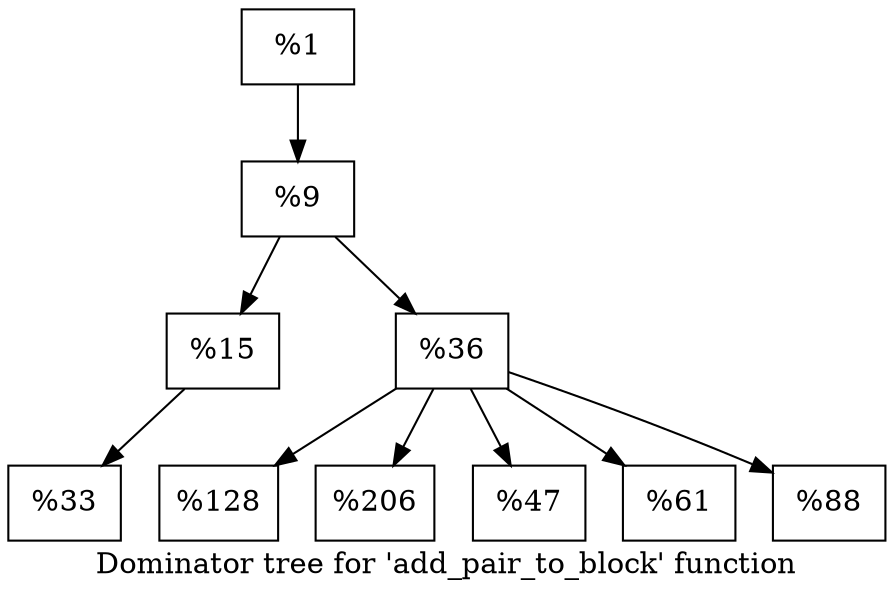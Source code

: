 digraph "Dominator tree for 'add_pair_to_block' function" {
	label="Dominator tree for 'add_pair_to_block' function";

	Node0x1e84290 [shape=record,label="{%1}"];
	Node0x1e84290 -> Node0x1e8de30;
	Node0x1e8de30 [shape=record,label="{%9}"];
	Node0x1e8de30 -> Node0x1e8fff0;
	Node0x1e8de30 -> Node0x20474a0;
	Node0x1e8fff0 [shape=record,label="{%15}"];
	Node0x1e8fff0 -> Node0x1e84250;
	Node0x1e84250 [shape=record,label="{%33}"];
	Node0x20474a0 [shape=record,label="{%36}"];
	Node0x20474a0 -> Node0x1f18b00;
	Node0x20474a0 -> Node0x2214610;
	Node0x20474a0 -> Node0x1f2e2d0;
	Node0x20474a0 -> Node0x1f2dc80;
	Node0x20474a0 -> Node0x20be950;
	Node0x1f18b00 [shape=record,label="{%128}"];
	Node0x2214610 [shape=record,label="{%206}"];
	Node0x1f2e2d0 [shape=record,label="{%47}"];
	Node0x1f2dc80 [shape=record,label="{%61}"];
	Node0x20be950 [shape=record,label="{%88}"];
}
